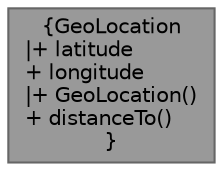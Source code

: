 digraph "GeoLocation"
{
 // INTERACTIVE_SVG=YES
 // LATEX_PDF_SIZE
  bgcolor="transparent";
  edge [fontname=Helvetica,fontsize=10,labelfontname=Helvetica,labelfontsize=10];
  node [fontname=Helvetica,fontsize=10,shape=box,height=0.2,width=0.4];
  Node1 [label="{GeoLocation\n|+ latitude\l+ longitude\l|+ GeoLocation()\l+ distanceTo()\l}",height=0.2,width=0.4,color="gray40", fillcolor="grey60", style="filled", fontcolor="black",tooltip=" "];
}
